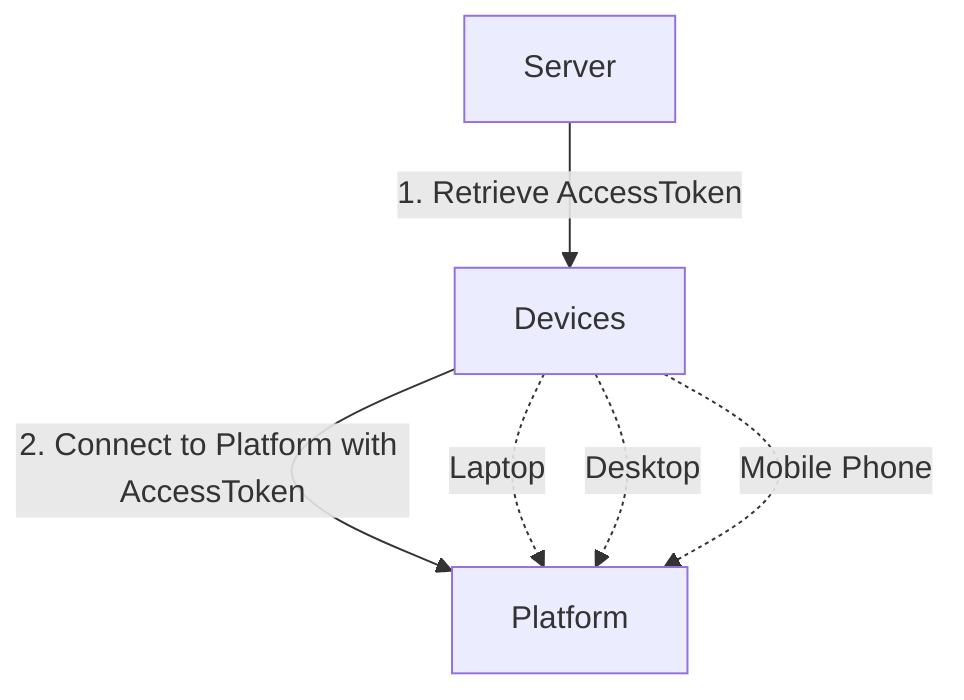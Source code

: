 flowchart TD
    A[Server] -->|1. Retrieve AccessToken| B[Devices]
    B -->|2. Connect to Platform with AccessToken| C[Platform]
    B -.->|Laptop| C
    B -.->|Desktop| C
    B -.->|Mobile Phone| C